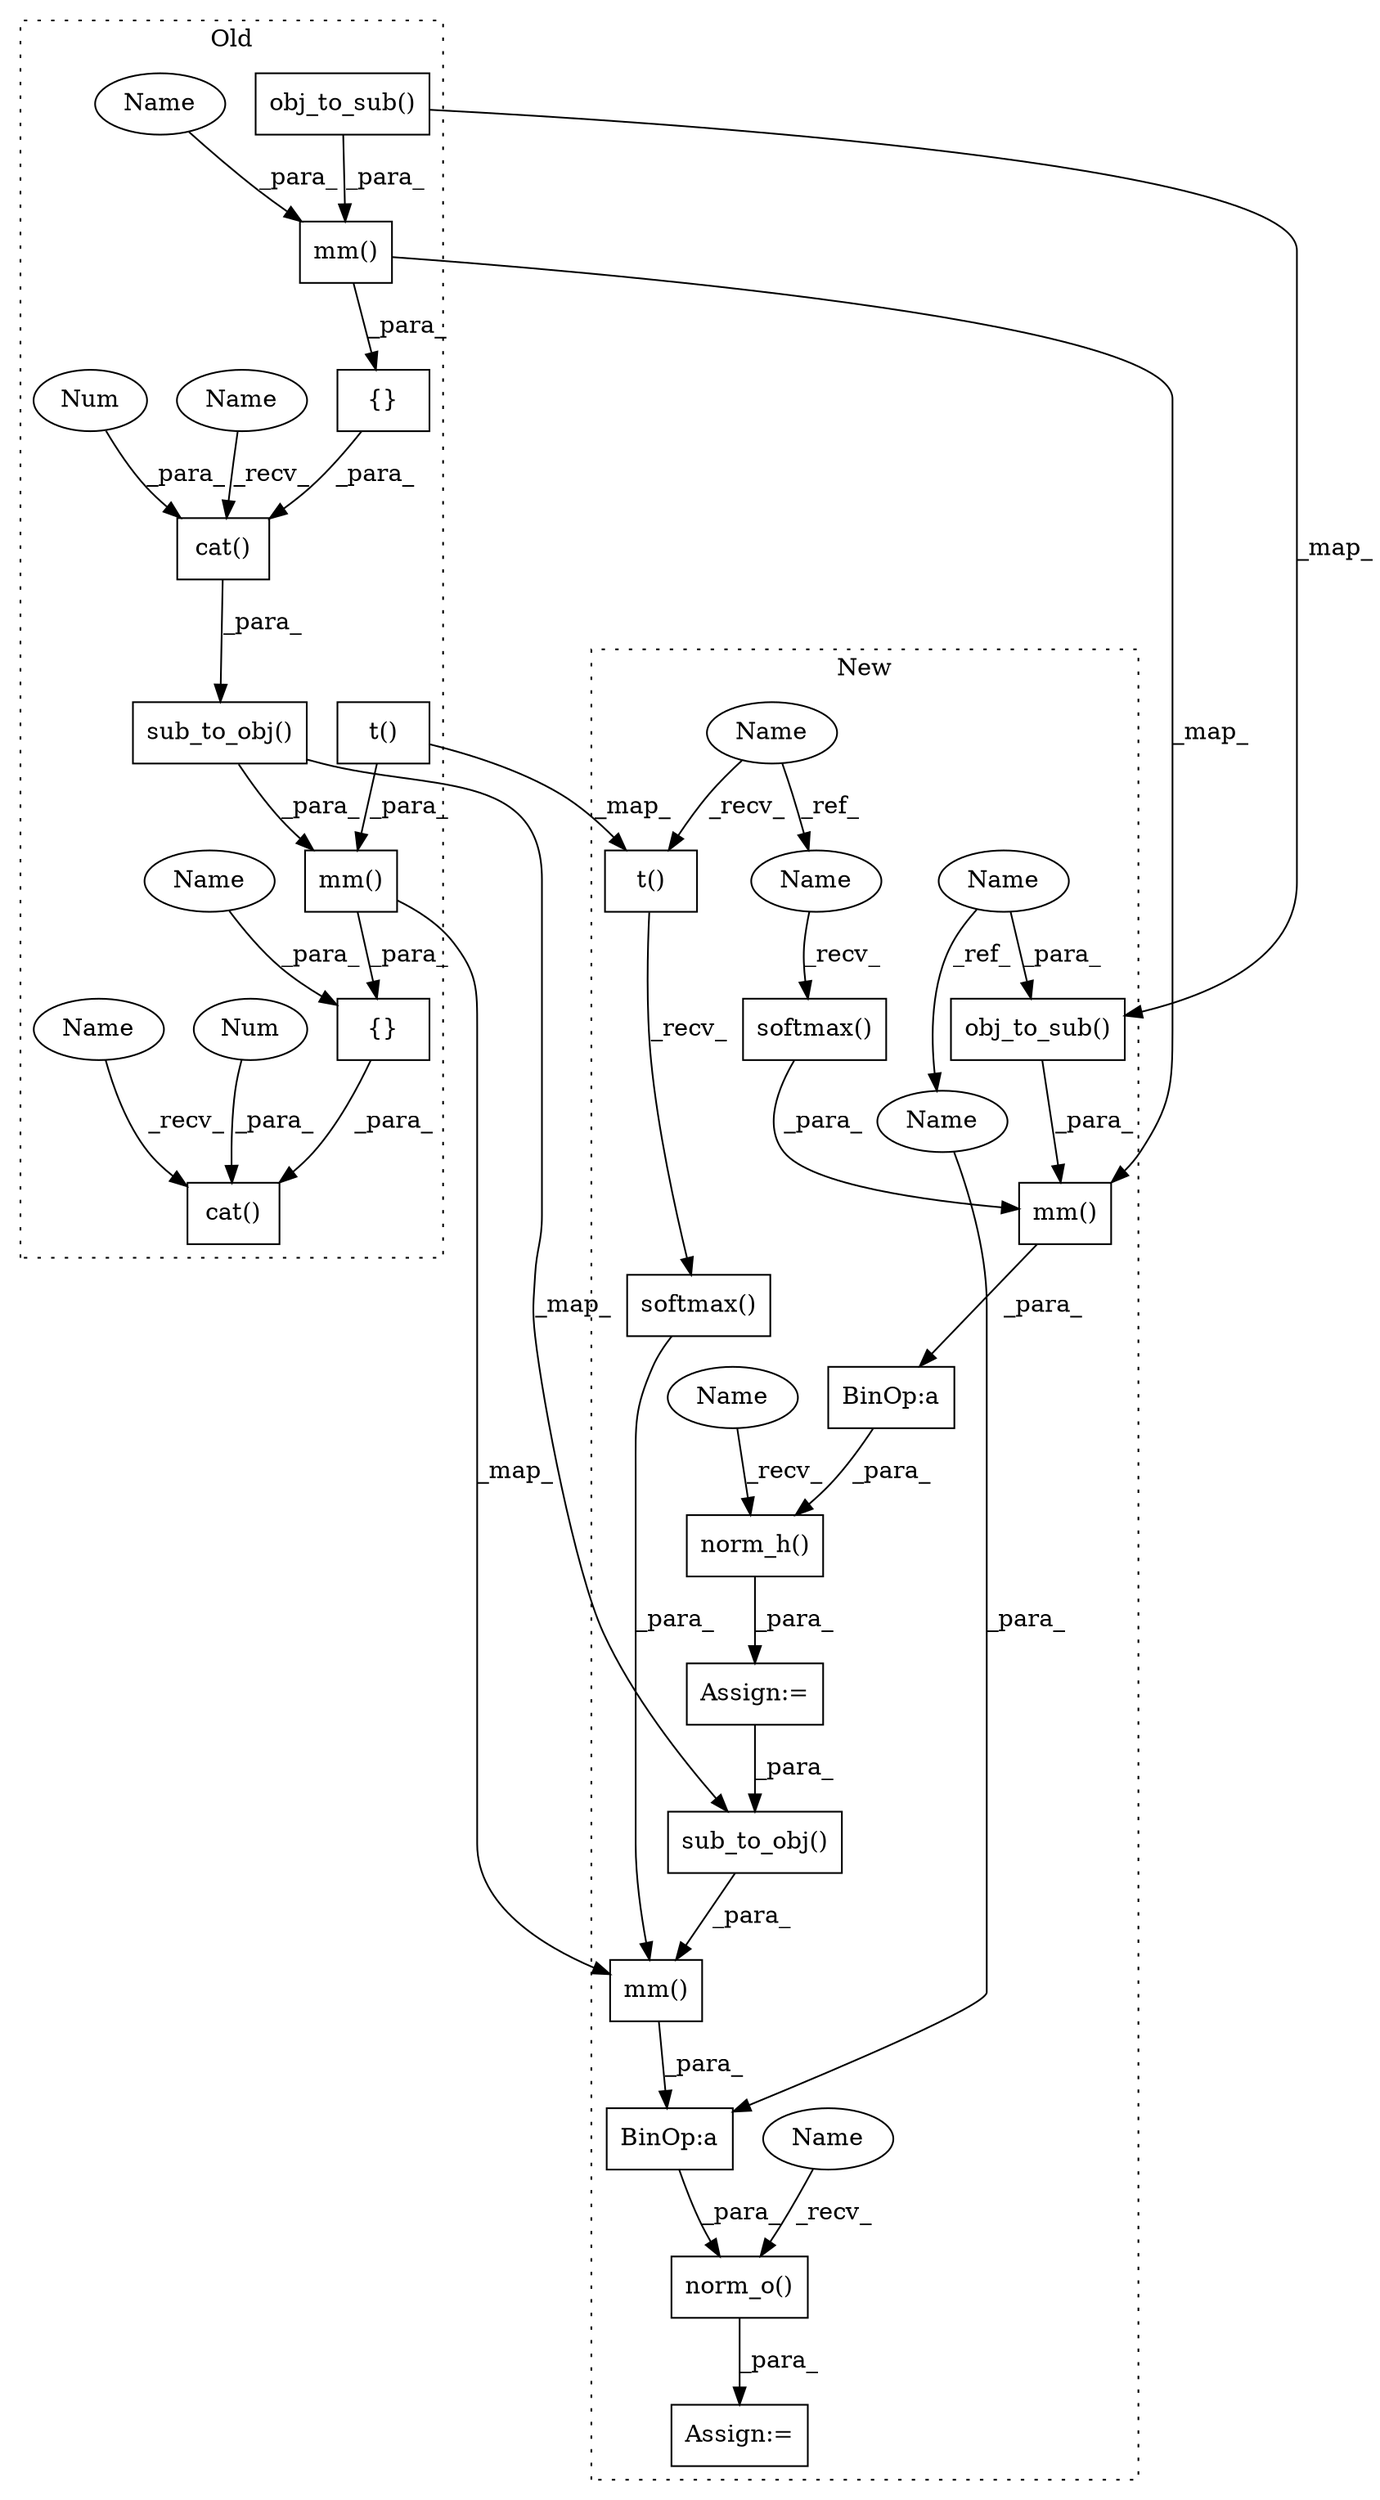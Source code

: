 digraph G {
subgraph cluster0 {
1 [label="cat()" a="75" s="16594,16748" l="10,1" shape="box"];
4 [label="cat()" a="75" s="16329,16479" l="10,1" shape="box"];
7 [label="t()" a="75" s="16671" l="20" shape="box"];
11 [label="{}" a="59" s="16604,16727" l="22,0" shape="box"];
14 [label="sub_to_obj()" a="75" s="16693,16725" l="16,1" shape="box"];
15 [label="obj_to_sub()" a="75" s="16426,16456" l="16,1" shape="box"];
18 [label="{}" a="59" s="16339,16458" l="22,0" shape="box"];
20 [label="Num" a="76" s="16478" l="1" shape="ellipse"];
21 [label="Num" a="76" s="16747" l="1" shape="ellipse"];
23 [label="mm()" a="75" s="16662,16726" l="9,1" shape="box"];
26 [label="mm()" a="75" s="16399,16457" l="9,1" shape="box"];
31 [label="Name" a="87" s="16408" l="16" shape="ellipse"];
32 [label="Name" a="87" s="16626" l="14" shape="ellipse"];
33 [label="Name" a="87" s="16594" l="5" shape="ellipse"];
34 [label="Name" a="87" s="16329" l="5" shape="ellipse"];
label = "Old";
style="dotted";
}
subgraph cluster1 {
2 [label="softmax()" a="75" s="15995" l="31" shape="box"];
3 [label="Assign:=" a="68" s="16490" l="3" shape="box"];
5 [label="softmax()" a="75" s="16350" l="35" shape="box"];
6 [label="t()" a="75" s="16350" l="20" shape="box"];
8 [label="Name" a="87" s="15845" l="16" shape="ellipse"];
9 [label="BinOp:a" a="82" s="16183" l="3" shape="box"];
10 [label="BinOp:a" a="82" s="16540" l="3" shape="box"];
12 [label="norm_o()" a="75" s="16493,16556" l="33,18" shape="box"];
13 [label="sub_to_obj()" a="75" s="16407,16439" l="16,1" shape="box"];
16 [label="obj_to_sub()" a="75" s="16048,16078" l="16,1" shape="box"];
17 [label="Name" a="87" s="14734" l="14" shape="ellipse"];
19 [label="norm_h()" a="75" s="16134,16199" l="33,18" shape="box"];
22 [label="mm()" a="75" s="16320,16440" l="30,18" shape="box"];
24 [label="Assign:=" a="68" s="16131" l="3" shape="box"];
25 [label="mm()" a="75" s="15965,16079" l="30,18" shape="box"];
27 [label="Name" a="87" s="15995" l="16" shape="ellipse"];
28 [label="Name" a="87" s="16493" l="4" shape="ellipse"];
29 [label="Name" a="87" s="16134" l="4" shape="ellipse"];
30 [label="Name" a="87" s="16526" l="14" shape="ellipse"];
label = "New";
style="dotted";
}
2 -> 25 [label="_para_"];
4 -> 14 [label="_para_"];
5 -> 22 [label="_para_"];
6 -> 5 [label="_recv_"];
7 -> 6 [label="_map_"];
7 -> 23 [label="_para_"];
8 -> 27 [label="_ref_"];
8 -> 6 [label="_recv_"];
9 -> 19 [label="_para_"];
10 -> 12 [label="_para_"];
11 -> 1 [label="_para_"];
12 -> 3 [label="_para_"];
13 -> 22 [label="_para_"];
14 -> 13 [label="_map_"];
14 -> 23 [label="_para_"];
15 -> 16 [label="_map_"];
15 -> 26 [label="_para_"];
16 -> 25 [label="_para_"];
17 -> 16 [label="_para_"];
17 -> 30 [label="_ref_"];
18 -> 4 [label="_para_"];
19 -> 24 [label="_para_"];
20 -> 4 [label="_para_"];
21 -> 1 [label="_para_"];
22 -> 10 [label="_para_"];
23 -> 11 [label="_para_"];
23 -> 22 [label="_map_"];
24 -> 13 [label="_para_"];
25 -> 9 [label="_para_"];
26 -> 18 [label="_para_"];
26 -> 25 [label="_map_"];
27 -> 2 [label="_recv_"];
28 -> 12 [label="_recv_"];
29 -> 19 [label="_recv_"];
30 -> 10 [label="_para_"];
31 -> 26 [label="_para_"];
32 -> 11 [label="_para_"];
33 -> 1 [label="_recv_"];
34 -> 4 [label="_recv_"];
}